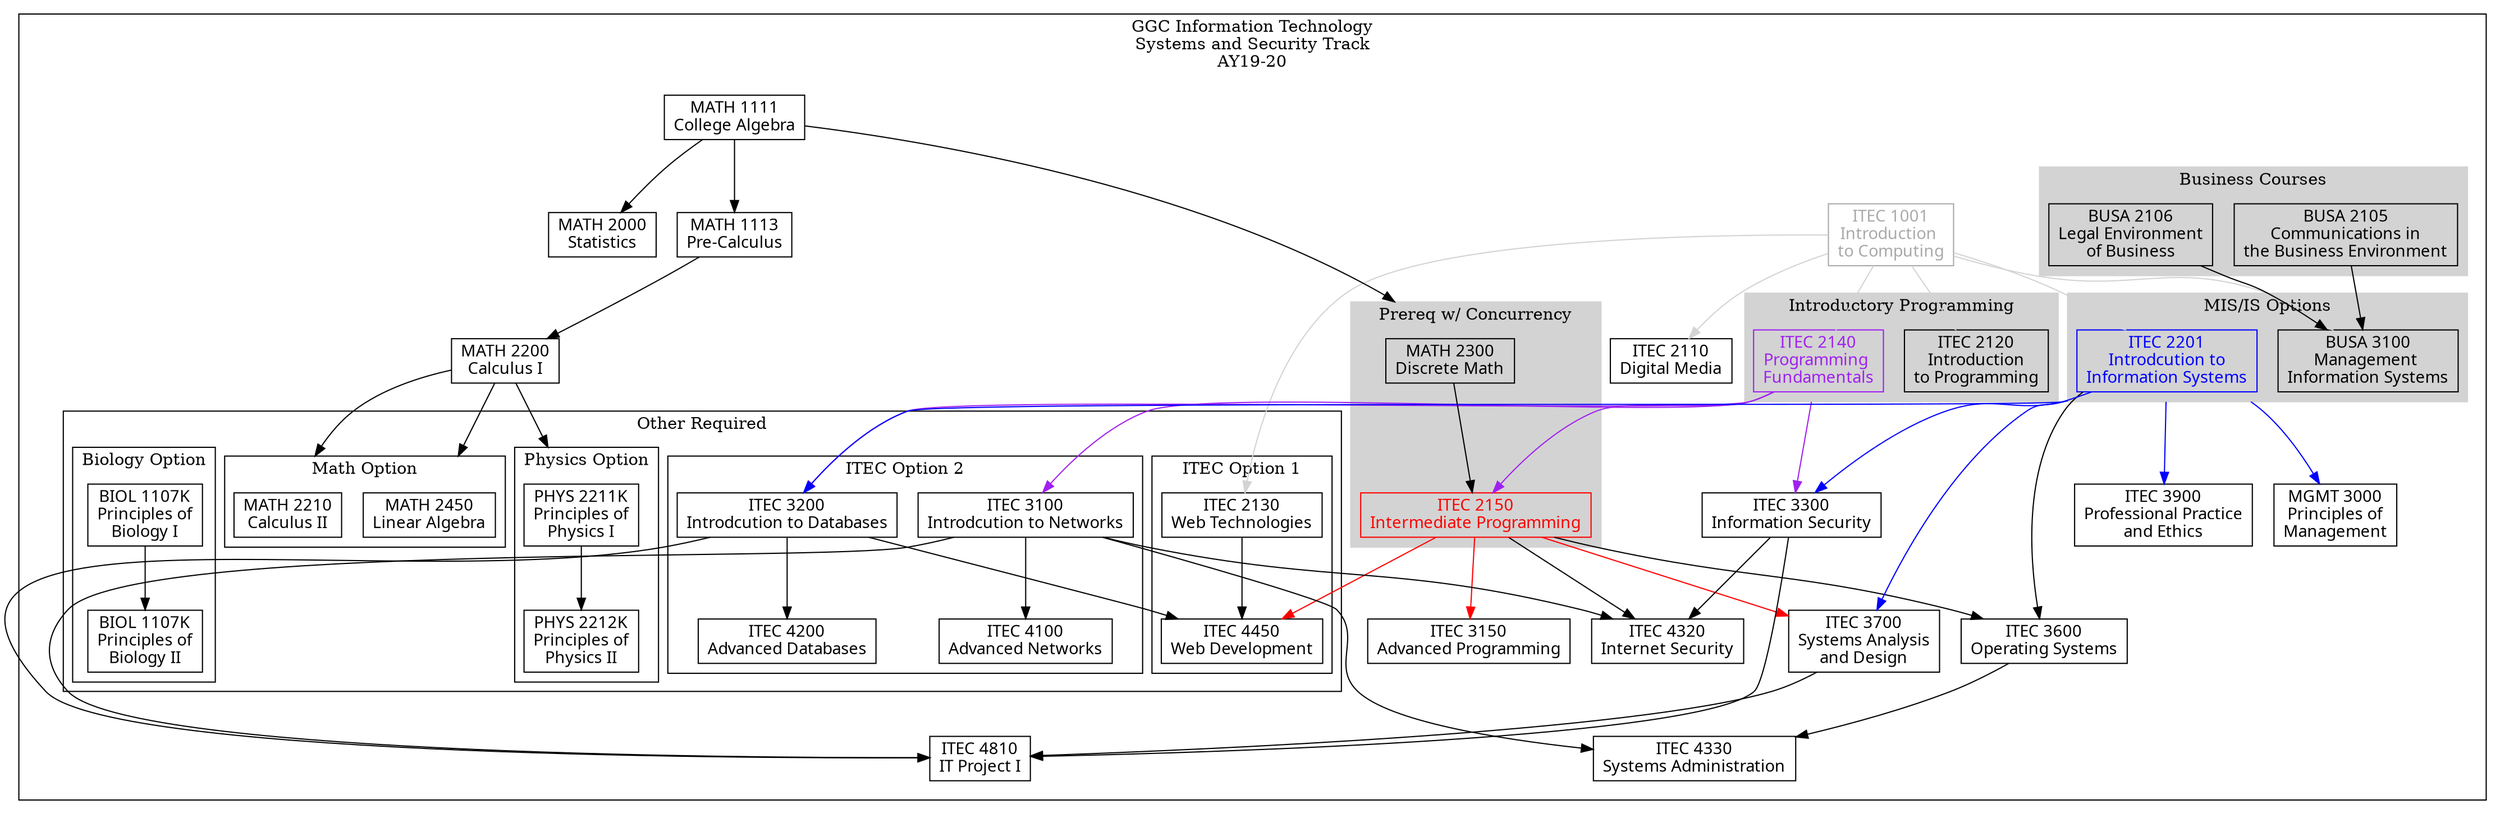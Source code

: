 digraph G {

    node [shape = record, fontname="Sans serif" fontsize="14"];
    compound = true //  needed to link clusters and nodes
    splines = true
    ranksep=0.75

     // All
    itec1001[label = "ITEC 1001\nIntroduction \nto Computing" color=darkgray fontcolor=darkgray]
    itec2110[label = "ITEC 2110\nDigital Media"]
    itec2120[label = "ITEC 2120\nIntroduction\nto Programming"]
    itec2130[label = "ITEC 2130\nWeb Technologies"]
    itec2140[label = "ITEC 2140\nProgramming \nFundamentals" color=purple fontcolor=purple]
    itec2150[label = "ITEC 2150\nIntermediate Programming" color=red fontcolor=red]
    itec2201[label = "ITEC 2201\nIntrodcution to\nInformation Systems" color=blue fontcolor=blue]
    itec3100[label = "ITEC 3100\nIntrodcution to Networks"]
    itec3200[label = "ITEC 3200\nIntrodcution to Databases"]
    itec3900[label = "ITEC 3900\nProfessional Practice\nand Ethics"]
    busa2105[label = "BUSA 2105\nCommunications in\nthe Business Environment"]
    busa2106[label = "BUSA 2106\nLegal Environment\nof Business"]
    busa3100[label = "BUSA 3100\nManagement \nInformation Systems"]
    math1111[label = "MATH 1111\nCollege Algebra"]
    math1113[label = "MATH 1113\nPre-Calculus"]
    math2300[label = "MATH 2300\nDiscrete Math"]
    math2000[label = "MATH 2000\nStatistics"]
    math2200[label = "MATH 2200\nCalculus I"]
    mgmt3000[label = "MGMT 3000\nPrinciples of\nManagement"]

    //Systems and Seurity
    itec3150[label = "ITEC 3150\nAdvanced Programming"]
    itec3300[label = "ITEC 3300\nInformation Security"]
    itec3600[label = "ITEC 3600\nOperating Systems"]
    itec3700[label = "ITEC 3700\nSystems Analysis\nand Design"]
    itec4100[label = "ITEC 4100\nAdvanced Networks"]
    itec4200[label = "ITEC 4200\nAdvanced Databases"]
    itec4320[label = "ITEC 4320\nInternet Security"]
    itec4330[label = "ITEC 4330\nSystems Administration"]
    itec4450[label = "ITEC 4450\nWeb Development"]
    itec4810[label = "ITEC 4810\nIT Project I"]
    math2210[label = "MATH 2210\nCalculus II"]
    math2450[label = "MATH 2450\nLinear Algebra"]
    phys2211k[label = "PHYS 2211K\nPrinciples of\nPhysics I"]
    phys2212k[label = "PHYS 2212K\nPrinciples of\nPhysics II"]
    biol1107k[label = "BIOL 1107K\nPrinciples of\nBiology I"]
    biol1108k[label = "BIOL 1107K\nPrinciples of\nBiology II"]


    subgraph clusterss {
        label="GGC Information Technology\nSystems and Security Track\nAY19-20"

        subgraph clusterrequired {
            label=""
            node [style=filled];
            style=filled;

            color="#FFFFFF";

            itec1001 -> itec2110  [color=lightgray]
            itec1001 -> itec2120 [color=lightgray]
            itec1001 -> itec2130 [color=lightgray]
            itec1001 -> itec2201 [color=lightgray]
            itec1001 -> busa3100 [color=lightgray]
            itec2140 -> itec2150 [color=purple]
            itec2140 -> itec3100 [color=purple]
            itec2150 -> itec3150 [lltail=clusterdiscrete color=red]
            itec2201 -> itec3200 [ltail=cluster22013100 color=blue]
            itec2140 -> itec3200 [ltail=cluster21202140 color=purple]

            itec2201 -> itec3300 [ltail=cluster22013100 color=blue]
            itec2140 -> itec3300 [ltail=cluster21202140 color=purple]
            itec2150 -> itec3600 
            itec2201 -> itec3600
            itec2150 -> itec4320
            itec3100 -> itec4320
            itec3300 -> itec4320
            itec3100 -> itec4330
            itec3600 -> itec4330
            itec3100 -> itec4810
            itec3200 -> itec4810
            itec3300 -> itec4810
            itec3700 -> itec4810

            busa2106 -> busa3100
            busa2105 -> busa3100
            itec1001 -> itec2140 [color=lightgray]

            itec2150 -> itec3700 [lltail=clusterdiscrete color=red]
            itec2201 -> itec3700 [color=blue]

            itec2201 -> itec3900 [ltail=cluster22013100 color=blue]
            itec2201 -> mgmt3000 [ltail=cluster22013100 color=blue]

            math1113 -> math2200
            math1111 -> math1113
            math1111 -> math2000
            math1111 -> math2300 [lhead=clusterdiscrete]
            math2200 -> math2210 [lhead=clustermathopt]
            math2200 -> math2450 [lhead=clustermathopt]
            itec3200 -> itec4450

            math2200 -> phys2211k [lhead=clusterphysopt]

            subgraph cluster21202140 {
                label = "Introductory Programming";
                color=lightgrey;
                itec2120
                itec2140
            }
            subgraph cluster22013100 {
                label = "MIS/IS Options";
                color=lightgrey;
                itec2201
                busa3100
            }
            subgraph cluster21052106 {
                label = "Business Courses"
                color=lightgrey;
                busa2105
                busa2106
            }
            
            subgraph clusterdiscrete {
                label = "Prereq w/ Concurrency";
                node [style=filled];
                style=filled;
                color=lightgrey;
                math2300 -> itec2150
            }

            subgraph clusterotherrequired {
                label = "Other Required"
                node [style=filled];
                style=filled;
                graph[style=solid]
                color=black;

                subgraph clusteritecopt1 {
                    label = "ITEC Option 1";
                    itec2130 -> itec4450
                    itec2150 -> itec4450 [color=red]
                }

                subgraph clusteritecopt2 {
                    label = "ITEC Option 2";
                    itec3100 -> itec4100
                    itec3200 -> itec4200
                }

                subgraph clusterbiolopt {
                    label = "Biology Option";
                    biol1107k -> biol1108k
                }

                subgraph clustermathopt {
                    label = "Math Option";
                    math2210
                    math2450
                }

                subgraph clusterphysopt {
                    label = "Physics Option"
                    phys2211k -> phys2212k
                }
            }
        }    
    }
}
